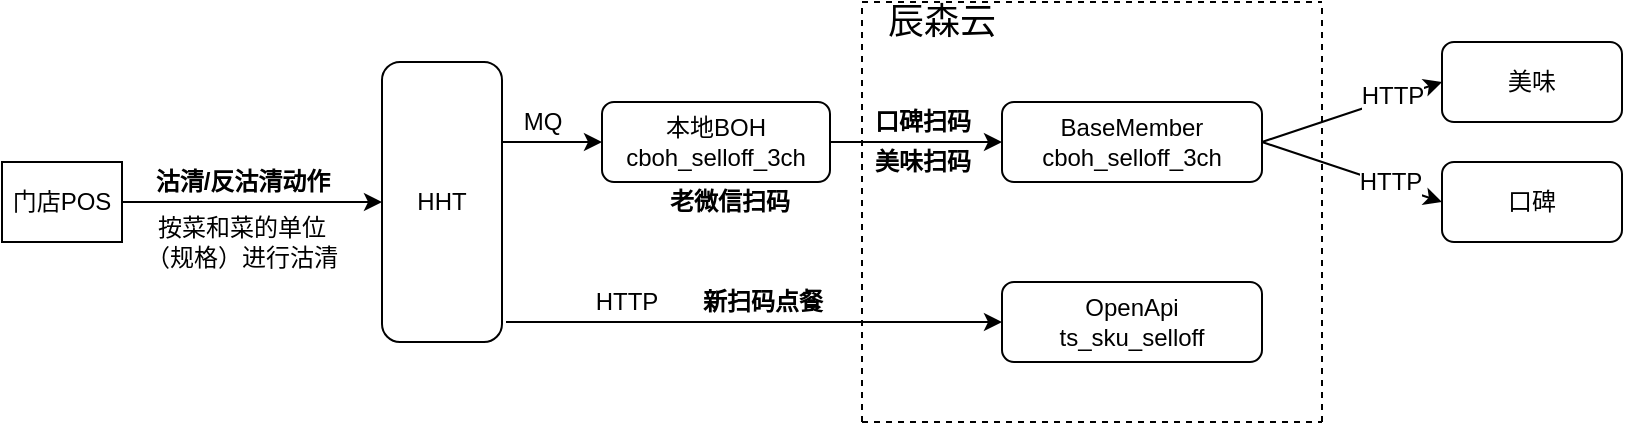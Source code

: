 <mxfile version="12.9.6" type="github">
  <diagram id="5Q2asgkg0ADDl4_MdKWm" name="Page-1">
    <mxGraphModel dx="892" dy="498" grid="1" gridSize="10" guides="1" tooltips="1" connect="1" arrows="1" fold="1" page="1" pageScale="1" pageWidth="827" pageHeight="1169" math="0" shadow="0">
      <root>
        <mxCell id="0" />
        <mxCell id="1" parent="0" />
        <mxCell id="j1KfgDtCw7kQpafaiTb_-1" value="门店POS" style="rounded=0;whiteSpace=wrap;html=1;" vertex="1" parent="1">
          <mxGeometry x="50" y="140" width="60" height="40" as="geometry" />
        </mxCell>
        <mxCell id="j1KfgDtCw7kQpafaiTb_-2" value="HHT" style="rounded=1;whiteSpace=wrap;html=1;" vertex="1" parent="1">
          <mxGeometry x="240" y="90" width="60" height="140" as="geometry" />
        </mxCell>
        <mxCell id="j1KfgDtCw7kQpafaiTb_-3" value="本地BOH&lt;br&gt;cboh_selloff_3ch" style="rounded=1;whiteSpace=wrap;html=1;" vertex="1" parent="1">
          <mxGeometry x="350" y="110" width="114" height="40" as="geometry" />
        </mxCell>
        <mxCell id="j1KfgDtCw7kQpafaiTb_-5" value="BaseMember&lt;br&gt;cboh_selloff_3ch" style="rounded=1;whiteSpace=wrap;html=1;" vertex="1" parent="1">
          <mxGeometry x="550" y="110" width="130" height="40" as="geometry" />
        </mxCell>
        <mxCell id="j1KfgDtCw7kQpafaiTb_-6" value="OpenApi&lt;br&gt;ts_sku_selloff" style="rounded=1;whiteSpace=wrap;html=1;" vertex="1" parent="1">
          <mxGeometry x="550" y="200" width="130" height="40" as="geometry" />
        </mxCell>
        <mxCell id="j1KfgDtCw7kQpafaiTb_-7" value="" style="endArrow=none;dashed=1;html=1;" edge="1" parent="1">
          <mxGeometry width="50" height="50" relative="1" as="geometry">
            <mxPoint x="480" y="270" as="sourcePoint" />
            <mxPoint x="480" y="60" as="targetPoint" />
          </mxGeometry>
        </mxCell>
        <mxCell id="j1KfgDtCw7kQpafaiTb_-8" value="" style="endArrow=none;dashed=1;html=1;" edge="1" parent="1">
          <mxGeometry width="50" height="50" relative="1" as="geometry">
            <mxPoint x="480" y="60" as="sourcePoint" />
            <mxPoint x="710" y="60" as="targetPoint" />
          </mxGeometry>
        </mxCell>
        <mxCell id="j1KfgDtCw7kQpafaiTb_-9" value="" style="endArrow=none;dashed=1;html=1;" edge="1" parent="1">
          <mxGeometry width="50" height="50" relative="1" as="geometry">
            <mxPoint x="710" y="270" as="sourcePoint" />
            <mxPoint x="710" y="60" as="targetPoint" />
          </mxGeometry>
        </mxCell>
        <mxCell id="j1KfgDtCw7kQpafaiTb_-10" value="" style="endArrow=none;dashed=1;html=1;" edge="1" parent="1">
          <mxGeometry width="50" height="50" relative="1" as="geometry">
            <mxPoint x="480" y="270" as="sourcePoint" />
            <mxPoint x="710" y="270" as="targetPoint" />
          </mxGeometry>
        </mxCell>
        <mxCell id="j1KfgDtCw7kQpafaiTb_-11" value="&lt;font style=&quot;font-size: 18px&quot;&gt;辰森云&lt;/font&gt;" style="text;html=1;strokeColor=none;fillColor=none;align=center;verticalAlign=middle;whiteSpace=wrap;rounded=0;" vertex="1" parent="1">
          <mxGeometry x="490" y="60" width="60" height="20" as="geometry" />
        </mxCell>
        <mxCell id="j1KfgDtCw7kQpafaiTb_-12" value="" style="endArrow=classic;html=1;exitX=1;exitY=0.5;exitDx=0;exitDy=0;entryX=0;entryY=0.5;entryDx=0;entryDy=0;" edge="1" parent="1" source="j1KfgDtCw7kQpafaiTb_-1" target="j1KfgDtCw7kQpafaiTb_-2">
          <mxGeometry width="50" height="50" relative="1" as="geometry">
            <mxPoint x="390" y="260" as="sourcePoint" />
            <mxPoint x="440" y="210" as="targetPoint" />
          </mxGeometry>
        </mxCell>
        <mxCell id="j1KfgDtCw7kQpafaiTb_-23" value="&lt;b&gt;沽清/反沽清动作&lt;/b&gt;" style="text;html=1;align=center;verticalAlign=middle;resizable=0;points=[];labelBackgroundColor=#ffffff;" vertex="1" connectable="0" parent="j1KfgDtCw7kQpafaiTb_-12">
          <mxGeometry x="-0.31" y="2" relative="1" as="geometry">
            <mxPoint x="15.2" y="-8" as="offset" />
          </mxGeometry>
        </mxCell>
        <mxCell id="j1KfgDtCw7kQpafaiTb_-13" value="" style="endArrow=classic;html=1;" edge="1" parent="1">
          <mxGeometry width="50" height="50" relative="1" as="geometry">
            <mxPoint x="300" y="130" as="sourcePoint" />
            <mxPoint x="350" y="130" as="targetPoint" />
          </mxGeometry>
        </mxCell>
        <mxCell id="j1KfgDtCw7kQpafaiTb_-16" value="MQ" style="text;html=1;align=center;verticalAlign=middle;resizable=0;points=[];labelBackgroundColor=#ffffff;" vertex="1" connectable="0" parent="j1KfgDtCw7kQpafaiTb_-13">
          <mxGeometry x="0.106" y="2" relative="1" as="geometry">
            <mxPoint x="-8" y="-8" as="offset" />
          </mxGeometry>
        </mxCell>
        <mxCell id="j1KfgDtCw7kQpafaiTb_-14" value="" style="endArrow=classic;html=1;exitX=1;exitY=0.5;exitDx=0;exitDy=0;entryX=0;entryY=0.5;entryDx=0;entryDy=0;" edge="1" parent="1" source="j1KfgDtCw7kQpafaiTb_-3" target="j1KfgDtCw7kQpafaiTb_-5">
          <mxGeometry width="50" height="50" relative="1" as="geometry">
            <mxPoint x="390" y="260" as="sourcePoint" />
            <mxPoint x="440" y="210" as="targetPoint" />
          </mxGeometry>
        </mxCell>
        <mxCell id="j1KfgDtCw7kQpafaiTb_-29" value="&lt;b&gt;口碑扫码&lt;/b&gt;" style="text;html=1;align=center;verticalAlign=middle;resizable=0;points=[];labelBackgroundColor=#ffffff;" vertex="1" connectable="0" parent="j1KfgDtCw7kQpafaiTb_-14">
          <mxGeometry x="-0.181" y="1" relative="1" as="geometry">
            <mxPoint x="10.8" y="-9" as="offset" />
          </mxGeometry>
        </mxCell>
        <mxCell id="j1KfgDtCw7kQpafaiTb_-15" value="" style="endArrow=classic;html=1;entryX=0;entryY=0.5;entryDx=0;entryDy=0;" edge="1" parent="1" target="j1KfgDtCw7kQpafaiTb_-6">
          <mxGeometry width="50" height="50" relative="1" as="geometry">
            <mxPoint x="302" y="220" as="sourcePoint" />
            <mxPoint x="440" y="210" as="targetPoint" />
          </mxGeometry>
        </mxCell>
        <mxCell id="j1KfgDtCw7kQpafaiTb_-17" value="HTTP" style="text;html=1;align=center;verticalAlign=middle;resizable=0;points=[];labelBackgroundColor=#ffffff;" vertex="1" connectable="0" parent="j1KfgDtCw7kQpafaiTb_-15">
          <mxGeometry x="-0.132" y="-2" relative="1" as="geometry">
            <mxPoint x="-47.66" y="-12.0" as="offset" />
          </mxGeometry>
        </mxCell>
        <mxCell id="j1KfgDtCw7kQpafaiTb_-18" value="&lt;b&gt;老微信扫码&lt;/b&gt;" style="text;html=1;strokeColor=none;fillColor=none;align=center;verticalAlign=middle;whiteSpace=wrap;rounded=0;" vertex="1" parent="1">
          <mxGeometry x="377" y="150" width="74" height="20" as="geometry" />
        </mxCell>
        <mxCell id="j1KfgDtCw7kQpafaiTb_-19" value="美味" style="rounded=1;whiteSpace=wrap;html=1;" vertex="1" parent="1">
          <mxGeometry x="770" y="80" width="90" height="40" as="geometry" />
        </mxCell>
        <mxCell id="j1KfgDtCw7kQpafaiTb_-20" value="口碑" style="rounded=1;whiteSpace=wrap;html=1;" vertex="1" parent="1">
          <mxGeometry x="770" y="140" width="90" height="40" as="geometry" />
        </mxCell>
        <mxCell id="j1KfgDtCw7kQpafaiTb_-21" value="" style="endArrow=classic;html=1;entryX=0;entryY=0.5;entryDx=0;entryDy=0;exitX=1;exitY=0.5;exitDx=0;exitDy=0;" edge="1" parent="1" source="j1KfgDtCw7kQpafaiTb_-5" target="j1KfgDtCw7kQpafaiTb_-19">
          <mxGeometry width="50" height="50" relative="1" as="geometry">
            <mxPoint x="440" y="260" as="sourcePoint" />
            <mxPoint x="490" y="210" as="targetPoint" />
          </mxGeometry>
        </mxCell>
        <mxCell id="j1KfgDtCw7kQpafaiTb_-26" value="HTTP" style="text;html=1;align=center;verticalAlign=middle;resizable=0;points=[];labelBackgroundColor=#ffffff;" vertex="1" connectable="0" parent="j1KfgDtCw7kQpafaiTb_-21">
          <mxGeometry x="0.453" y="2" relative="1" as="geometry">
            <mxPoint as="offset" />
          </mxGeometry>
        </mxCell>
        <mxCell id="j1KfgDtCw7kQpafaiTb_-22" value="" style="endArrow=classic;html=1;entryX=0;entryY=0.5;entryDx=0;entryDy=0;exitX=1;exitY=0.5;exitDx=0;exitDy=0;" edge="1" parent="1" source="j1KfgDtCw7kQpafaiTb_-5" target="j1KfgDtCw7kQpafaiTb_-20">
          <mxGeometry width="50" height="50" relative="1" as="geometry">
            <mxPoint x="440" y="260" as="sourcePoint" />
            <mxPoint x="490" y="210" as="targetPoint" />
          </mxGeometry>
        </mxCell>
        <mxCell id="j1KfgDtCw7kQpafaiTb_-27" value="HTTP" style="text;html=1;align=center;verticalAlign=middle;resizable=0;points=[];labelBackgroundColor=#ffffff;" vertex="1" connectable="0" parent="j1KfgDtCw7kQpafaiTb_-22">
          <mxGeometry x="0.289" y="-2" relative="1" as="geometry">
            <mxPoint x="6.21" y="-1.23" as="offset" />
          </mxGeometry>
        </mxCell>
        <mxCell id="j1KfgDtCw7kQpafaiTb_-24" value="按菜和菜的单位（规格）进行沽清" style="text;html=1;strokeColor=none;fillColor=none;align=center;verticalAlign=middle;whiteSpace=wrap;rounded=0;" vertex="1" parent="1">
          <mxGeometry x="120" y="150" width="100" height="60" as="geometry" />
        </mxCell>
        <mxCell id="j1KfgDtCw7kQpafaiTb_-28" value="&lt;b&gt;新扫码点餐&lt;/b&gt;" style="text;html=1;align=center;verticalAlign=middle;resizable=0;points=[];autosize=1;" vertex="1" parent="1">
          <mxGeometry x="390" y="200" width="80" height="20" as="geometry" />
        </mxCell>
        <mxCell id="j1KfgDtCw7kQpafaiTb_-30" value="&lt;b&gt;美味扫码&lt;/b&gt;" style="text;html=1;align=center;verticalAlign=middle;resizable=0;points=[];autosize=1;" vertex="1" parent="1">
          <mxGeometry x="480" y="130" width="60" height="20" as="geometry" />
        </mxCell>
      </root>
    </mxGraphModel>
  </diagram>
</mxfile>
